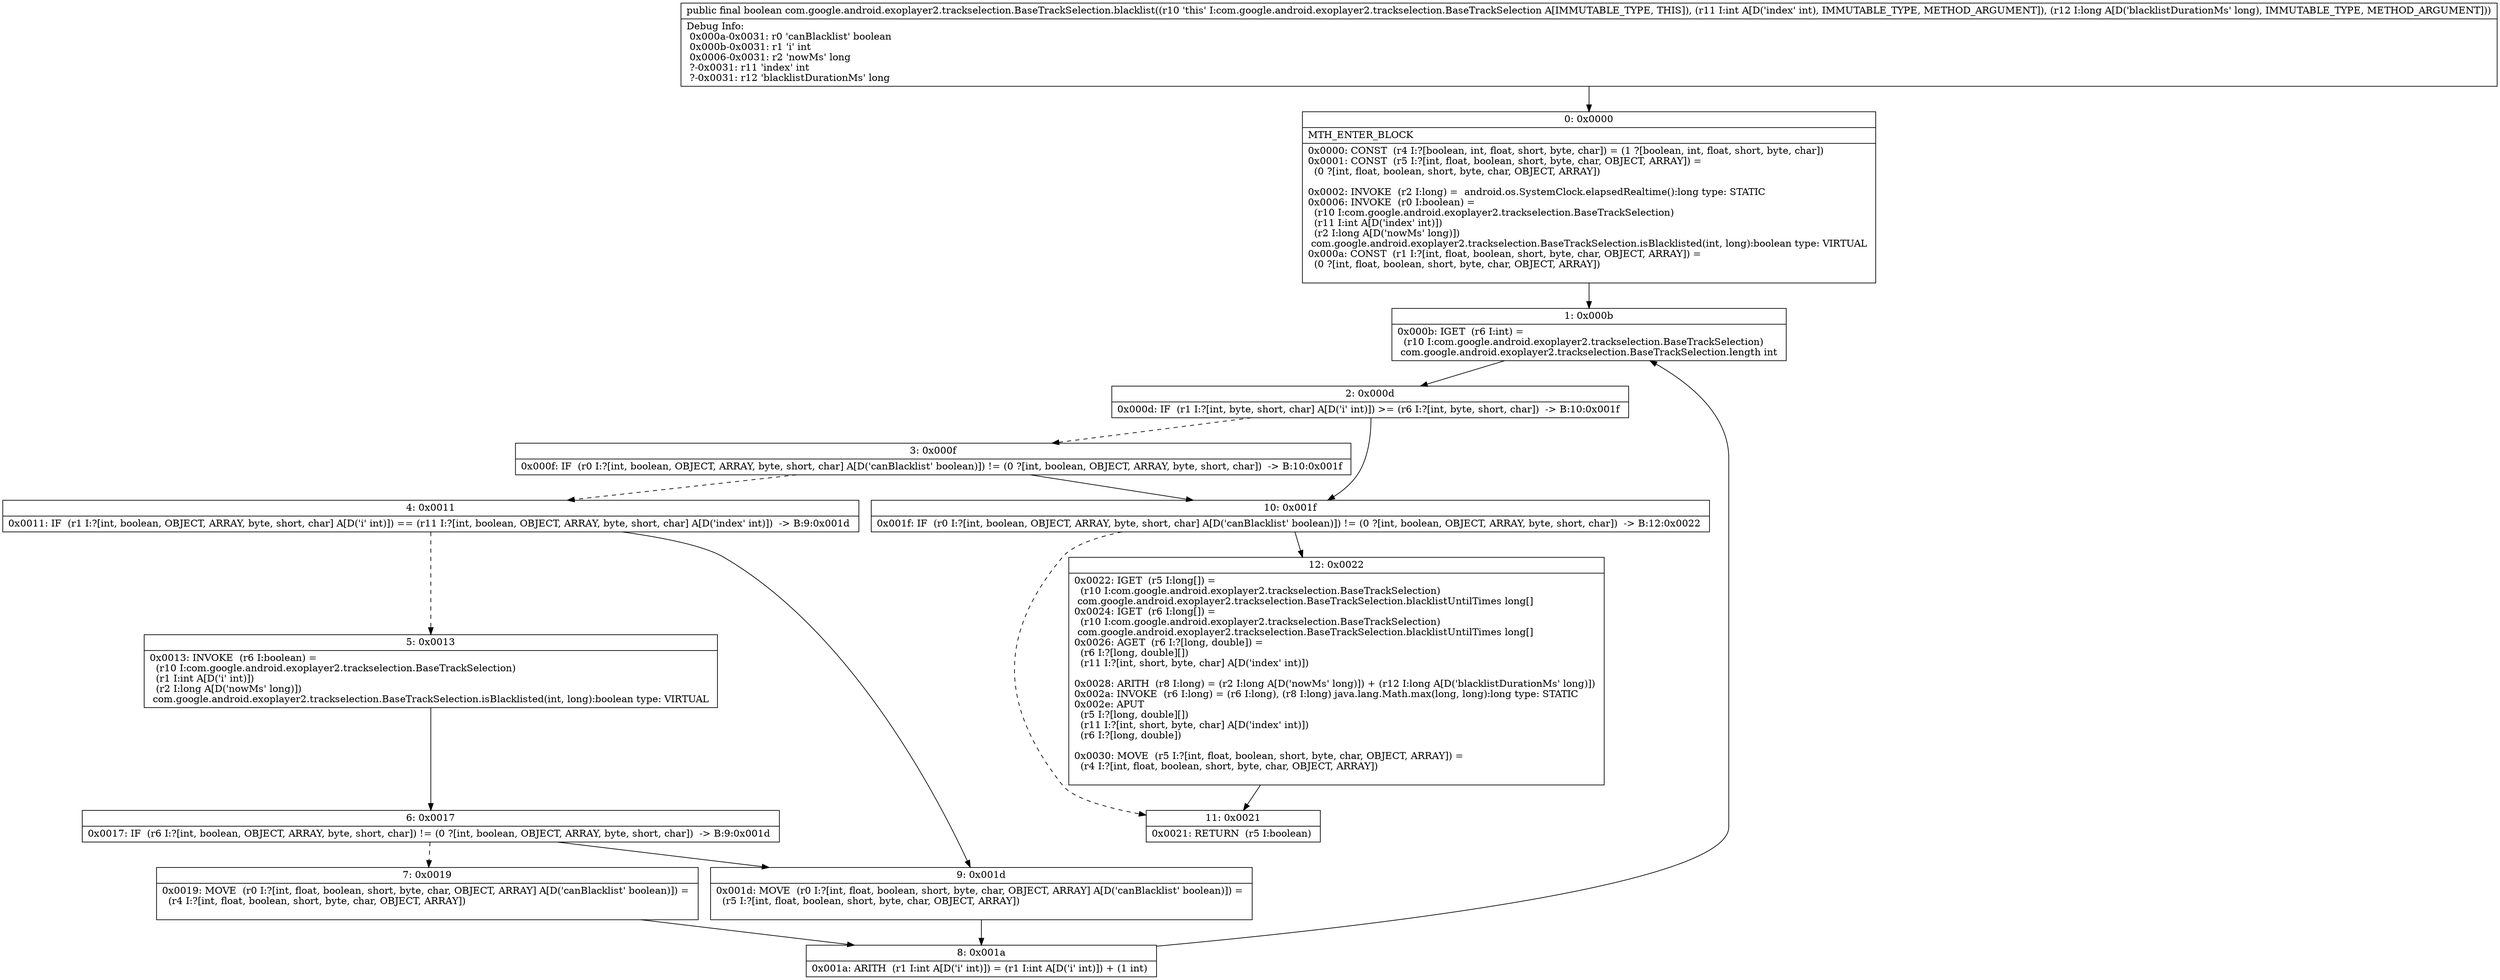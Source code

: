 digraph "CFG forcom.google.android.exoplayer2.trackselection.BaseTrackSelection.blacklist(IJ)Z" {
Node_0 [shape=record,label="{0\:\ 0x0000|MTH_ENTER_BLOCK\l|0x0000: CONST  (r4 I:?[boolean, int, float, short, byte, char]) = (1 ?[boolean, int, float, short, byte, char]) \l0x0001: CONST  (r5 I:?[int, float, boolean, short, byte, char, OBJECT, ARRAY]) = \l  (0 ?[int, float, boolean, short, byte, char, OBJECT, ARRAY])\l \l0x0002: INVOKE  (r2 I:long) =  android.os.SystemClock.elapsedRealtime():long type: STATIC \l0x0006: INVOKE  (r0 I:boolean) = \l  (r10 I:com.google.android.exoplayer2.trackselection.BaseTrackSelection)\l  (r11 I:int A[D('index' int)])\l  (r2 I:long A[D('nowMs' long)])\l com.google.android.exoplayer2.trackselection.BaseTrackSelection.isBlacklisted(int, long):boolean type: VIRTUAL \l0x000a: CONST  (r1 I:?[int, float, boolean, short, byte, char, OBJECT, ARRAY]) = \l  (0 ?[int, float, boolean, short, byte, char, OBJECT, ARRAY])\l \l}"];
Node_1 [shape=record,label="{1\:\ 0x000b|0x000b: IGET  (r6 I:int) = \l  (r10 I:com.google.android.exoplayer2.trackselection.BaseTrackSelection)\l com.google.android.exoplayer2.trackselection.BaseTrackSelection.length int \l}"];
Node_2 [shape=record,label="{2\:\ 0x000d|0x000d: IF  (r1 I:?[int, byte, short, char] A[D('i' int)]) \>= (r6 I:?[int, byte, short, char])  \-\> B:10:0x001f \l}"];
Node_3 [shape=record,label="{3\:\ 0x000f|0x000f: IF  (r0 I:?[int, boolean, OBJECT, ARRAY, byte, short, char] A[D('canBlacklist' boolean)]) != (0 ?[int, boolean, OBJECT, ARRAY, byte, short, char])  \-\> B:10:0x001f \l}"];
Node_4 [shape=record,label="{4\:\ 0x0011|0x0011: IF  (r1 I:?[int, boolean, OBJECT, ARRAY, byte, short, char] A[D('i' int)]) == (r11 I:?[int, boolean, OBJECT, ARRAY, byte, short, char] A[D('index' int)])  \-\> B:9:0x001d \l}"];
Node_5 [shape=record,label="{5\:\ 0x0013|0x0013: INVOKE  (r6 I:boolean) = \l  (r10 I:com.google.android.exoplayer2.trackselection.BaseTrackSelection)\l  (r1 I:int A[D('i' int)])\l  (r2 I:long A[D('nowMs' long)])\l com.google.android.exoplayer2.trackselection.BaseTrackSelection.isBlacklisted(int, long):boolean type: VIRTUAL \l}"];
Node_6 [shape=record,label="{6\:\ 0x0017|0x0017: IF  (r6 I:?[int, boolean, OBJECT, ARRAY, byte, short, char]) != (0 ?[int, boolean, OBJECT, ARRAY, byte, short, char])  \-\> B:9:0x001d \l}"];
Node_7 [shape=record,label="{7\:\ 0x0019|0x0019: MOVE  (r0 I:?[int, float, boolean, short, byte, char, OBJECT, ARRAY] A[D('canBlacklist' boolean)]) = \l  (r4 I:?[int, float, boolean, short, byte, char, OBJECT, ARRAY])\l \l}"];
Node_8 [shape=record,label="{8\:\ 0x001a|0x001a: ARITH  (r1 I:int A[D('i' int)]) = (r1 I:int A[D('i' int)]) + (1 int) \l}"];
Node_9 [shape=record,label="{9\:\ 0x001d|0x001d: MOVE  (r0 I:?[int, float, boolean, short, byte, char, OBJECT, ARRAY] A[D('canBlacklist' boolean)]) = \l  (r5 I:?[int, float, boolean, short, byte, char, OBJECT, ARRAY])\l \l}"];
Node_10 [shape=record,label="{10\:\ 0x001f|0x001f: IF  (r0 I:?[int, boolean, OBJECT, ARRAY, byte, short, char] A[D('canBlacklist' boolean)]) != (0 ?[int, boolean, OBJECT, ARRAY, byte, short, char])  \-\> B:12:0x0022 \l}"];
Node_11 [shape=record,label="{11\:\ 0x0021|0x0021: RETURN  (r5 I:boolean) \l}"];
Node_12 [shape=record,label="{12\:\ 0x0022|0x0022: IGET  (r5 I:long[]) = \l  (r10 I:com.google.android.exoplayer2.trackselection.BaseTrackSelection)\l com.google.android.exoplayer2.trackselection.BaseTrackSelection.blacklistUntilTimes long[] \l0x0024: IGET  (r6 I:long[]) = \l  (r10 I:com.google.android.exoplayer2.trackselection.BaseTrackSelection)\l com.google.android.exoplayer2.trackselection.BaseTrackSelection.blacklistUntilTimes long[] \l0x0026: AGET  (r6 I:?[long, double]) = \l  (r6 I:?[long, double][])\l  (r11 I:?[int, short, byte, char] A[D('index' int)])\l \l0x0028: ARITH  (r8 I:long) = (r2 I:long A[D('nowMs' long)]) + (r12 I:long A[D('blacklistDurationMs' long)]) \l0x002a: INVOKE  (r6 I:long) = (r6 I:long), (r8 I:long) java.lang.Math.max(long, long):long type: STATIC \l0x002e: APUT  \l  (r5 I:?[long, double][])\l  (r11 I:?[int, short, byte, char] A[D('index' int)])\l  (r6 I:?[long, double])\l \l0x0030: MOVE  (r5 I:?[int, float, boolean, short, byte, char, OBJECT, ARRAY]) = \l  (r4 I:?[int, float, boolean, short, byte, char, OBJECT, ARRAY])\l \l}"];
MethodNode[shape=record,label="{public final boolean com.google.android.exoplayer2.trackselection.BaseTrackSelection.blacklist((r10 'this' I:com.google.android.exoplayer2.trackselection.BaseTrackSelection A[IMMUTABLE_TYPE, THIS]), (r11 I:int A[D('index' int), IMMUTABLE_TYPE, METHOD_ARGUMENT]), (r12 I:long A[D('blacklistDurationMs' long), IMMUTABLE_TYPE, METHOD_ARGUMENT]))  | Debug Info:\l  0x000a\-0x0031: r0 'canBlacklist' boolean\l  0x000b\-0x0031: r1 'i' int\l  0x0006\-0x0031: r2 'nowMs' long\l  ?\-0x0031: r11 'index' int\l  ?\-0x0031: r12 'blacklistDurationMs' long\l}"];
MethodNode -> Node_0;
Node_0 -> Node_1;
Node_1 -> Node_2;
Node_2 -> Node_3[style=dashed];
Node_2 -> Node_10;
Node_3 -> Node_4[style=dashed];
Node_3 -> Node_10;
Node_4 -> Node_5[style=dashed];
Node_4 -> Node_9;
Node_5 -> Node_6;
Node_6 -> Node_7[style=dashed];
Node_6 -> Node_9;
Node_7 -> Node_8;
Node_8 -> Node_1;
Node_9 -> Node_8;
Node_10 -> Node_11[style=dashed];
Node_10 -> Node_12;
Node_12 -> Node_11;
}

